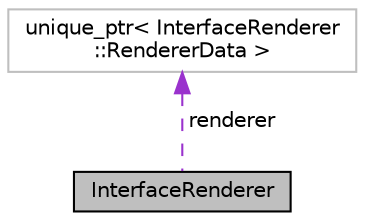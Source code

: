 digraph "InterfaceRenderer"
{
 // INTERACTIVE_SVG=YES
 // LATEX_PDF_SIZE
  edge [fontname="Helvetica",fontsize="10",labelfontname="Helvetica",labelfontsize="10"];
  node [fontname="Helvetica",fontsize="10",shape=record];
  Node1 [label="InterfaceRenderer",height=0.2,width=0.4,color="black", fillcolor="grey75", style="filled", fontcolor="black",tooltip="Main class to implement custom interfaces setups IMGUI to render in the current context"];
  Node2 -> Node1 [dir="back",color="darkorchid3",fontsize="10",style="dashed",label=" renderer" ,fontname="Helvetica"];
  Node2 [label="unique_ptr\< InterfaceRenderer\l::RendererData \>",height=0.2,width=0.4,color="grey75", fillcolor="white", style="filled",tooltip=" "];
}
